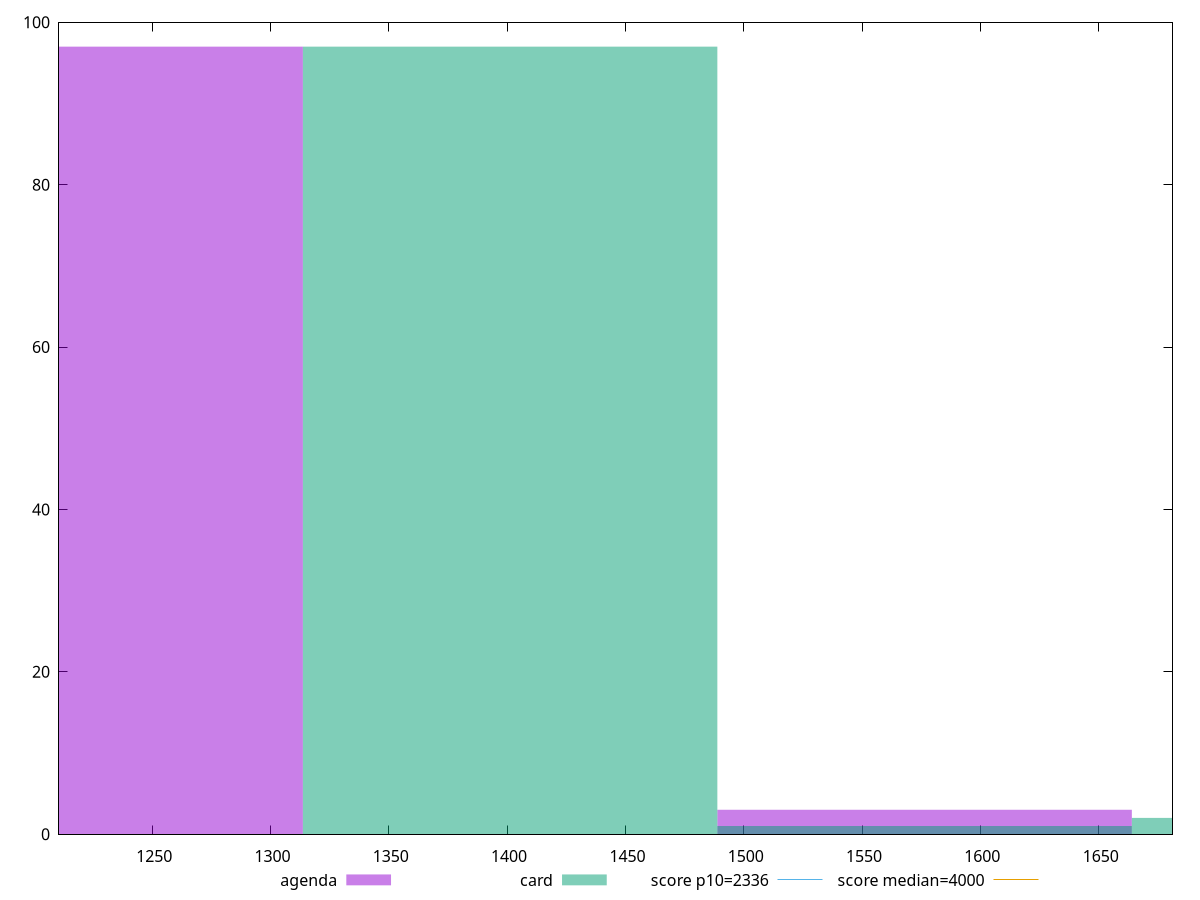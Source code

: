 reset

$agenda <<EOF
1576.436391249817 3
1226.1171931943022 97
EOF

$card <<EOF
1576.436391249817 1
1401.2767922220596 97
1751.5959902775744 2
EOF

set key outside below
set boxwidth 175.15959902775745
set xrange [1210.6347:1681.1979999999999]
set yrange [0:100]
set trange [0:100]
set style fill transparent solid 0.5 noborder

set parametric
set terminal svg size 640, 500 enhanced background rgb 'white'
set output "reports/report_00032_2021-02-25T10-28-15.087Z/first-contentful-paint/comparison/histogram/1_vs_2.svg"

plot $agenda title "agenda" with boxes, \
     $card title "card" with boxes, \
     2336,t title "score p10=2336", \
     4000,t title "score median=4000"

reset
